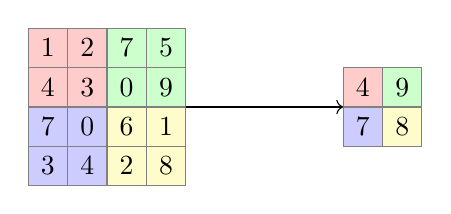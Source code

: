 \begin{tikzpicture}
    \filldraw[fill=red!20!white] (-1, 1) rectangle (0, 0);
    \filldraw[fill=green!20!white] (0, 1) rectangle (1, 0);
    \filldraw[fill=blue!20!white] (-1, -1) rectangle (0, 0);
    \filldraw[fill=yellow!20!white] (0, 0) rectangle (1, -1);
    \draw[step=0.5cm, color=gray] (-1, -1) grid (1, 1);
    \node[coordinate] (pre_pool) at (1, 0) {};
    \node at (-0.75, +0.75) {1};
    \node at (-0.25, +0.75) {2};
    \node at (+0.25, +0.75) {7};
    \node at (+0.75, +0.75) {5};
    \node at (-0.75, +0.25) {4};
    \node at (-0.25, +0.25) {3};
    \node at (+0.25, +0.25) {0};
    \node at (+0.75, +0.25) {9};
    \node at (-0.75, -0.25) {7};
    \node at (-0.25, -0.25) {0};
    \node at (+0.25, -0.25) {6};
    \node at (+0.75, -0.25) {1};
    \node at (-0.75, -0.75) {3};
    \node at (-0.25, -0.75) {4};
    \node at (+0.25, -0.75) {2};
    \node at (+0.75, -0.75) {8};

    \filldraw[fill=red!20!white] (3, 0.5) rectangle (3.5, 0);
    \filldraw[fill=green!20!white] (3.5, 0.5) rectangle (4, 0);
    \filldraw[fill=blue!20!white] (3, 0) rectangle (3.5, -0.5);
    \filldraw[fill=yellow!20!white] (3.5, 0) rectangle (4, -0.5);
    \draw[step=0.5cm, color=gray] (3-0.001, -0.5) grid (4, 0.5);
    \node[coordinate] (post_pool) at (3, 0) {};
    \node at (3.25, +0.25) {4};
    \node at (3.25, -0.25) {7};
    \node at (3.75, +0.25) {9};
    \node at (3.75, -0.25) {8};

    \draw[->] (pre_pool) -- (post_pool);
\end{tikzpicture}